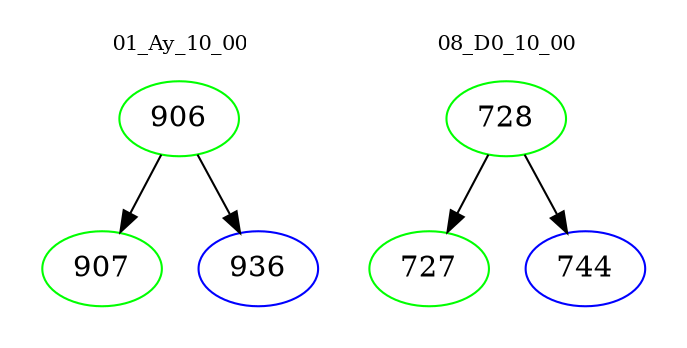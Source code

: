 digraph{
subgraph cluster_0 {
color = white
label = "01_Ay_10_00";
fontsize=10;
T0_906 [label="906", color="green"]
T0_906 -> T0_907 [color="black"]
T0_907 [label="907", color="green"]
T0_906 -> T0_936 [color="black"]
T0_936 [label="936", color="blue"]
}
subgraph cluster_1 {
color = white
label = "08_D0_10_00";
fontsize=10;
T1_728 [label="728", color="green"]
T1_728 -> T1_727 [color="black"]
T1_727 [label="727", color="green"]
T1_728 -> T1_744 [color="black"]
T1_744 [label="744", color="blue"]
}
}

